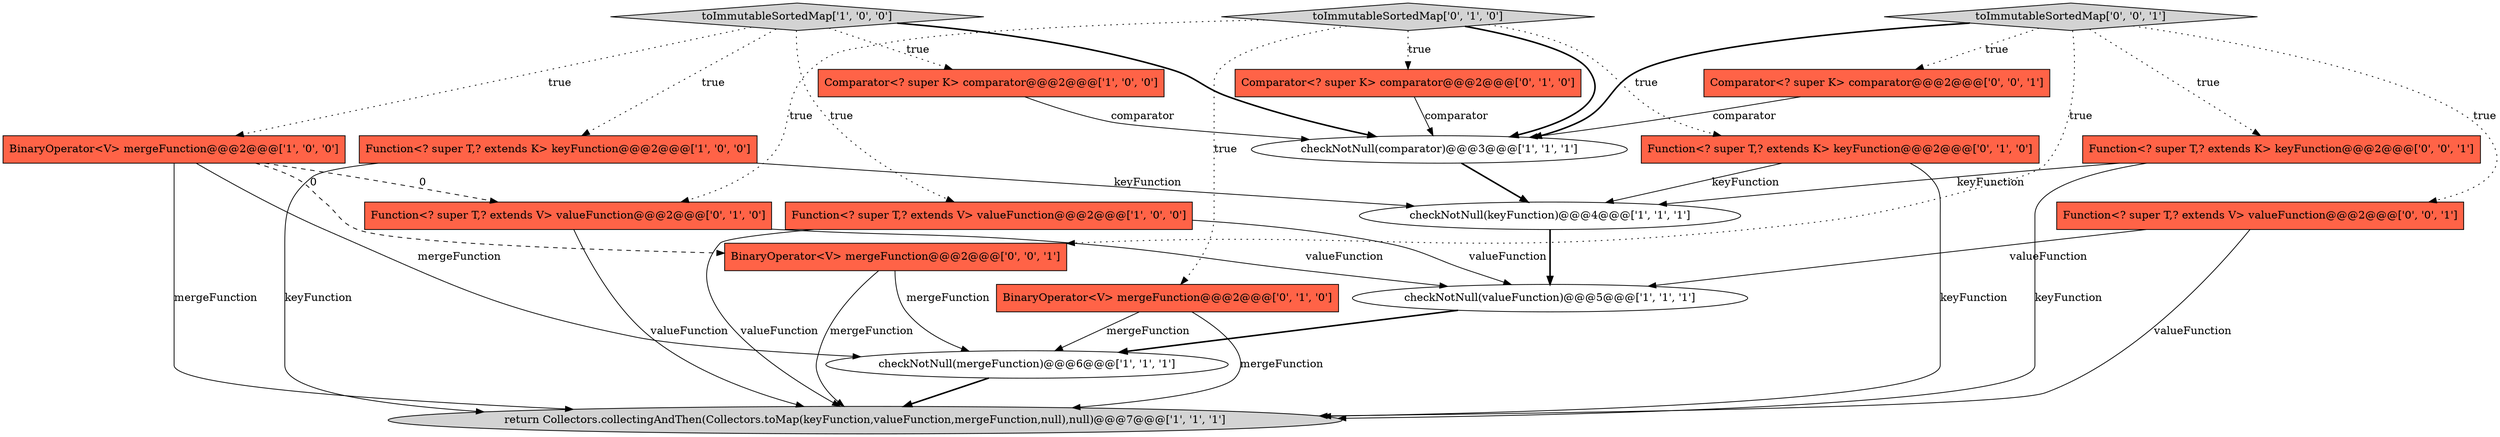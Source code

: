 digraph {
10 [style = filled, label = "Comparator<? super K> comparator@@@2@@@['0', '1', '0']", fillcolor = tomato, shape = box image = "AAA0AAABBB2BBB"];
6 [style = filled, label = "Function<? super T,? extends V> valueFunction@@@2@@@['1', '0', '0']", fillcolor = tomato, shape = box image = "AAA0AAABBB1BBB"];
2 [style = filled, label = "Function<? super T,? extends K> keyFunction@@@2@@@['1', '0', '0']", fillcolor = tomato, shape = box image = "AAA0AAABBB1BBB"];
17 [style = filled, label = "Function<? super T,? extends V> valueFunction@@@2@@@['0', '0', '1']", fillcolor = tomato, shape = box image = "AAA0AAABBB3BBB"];
7 [style = filled, label = "BinaryOperator<V> mergeFunction@@@2@@@['1', '0', '0']", fillcolor = tomato, shape = box image = "AAA1AAABBB1BBB"];
19 [style = filled, label = "toImmutableSortedMap['0', '0', '1']", fillcolor = lightgray, shape = diamond image = "AAA0AAABBB3BBB"];
3 [style = filled, label = "checkNotNull(mergeFunction)@@@6@@@['1', '1', '1']", fillcolor = white, shape = ellipse image = "AAA0AAABBB1BBB"];
13 [style = filled, label = "Function<? super T,? extends V> valueFunction@@@2@@@['0', '1', '0']", fillcolor = tomato, shape = box image = "AAA1AAABBB2BBB"];
16 [style = filled, label = "Function<? super T,? extends K> keyFunction@@@2@@@['0', '0', '1']", fillcolor = tomato, shape = box image = "AAA0AAABBB3BBB"];
14 [style = filled, label = "toImmutableSortedMap['0', '1', '0']", fillcolor = lightgray, shape = diamond image = "AAA0AAABBB2BBB"];
9 [style = filled, label = "checkNotNull(valueFunction)@@@5@@@['1', '1', '1']", fillcolor = white, shape = ellipse image = "AAA0AAABBB1BBB"];
15 [style = filled, label = "Comparator<? super K> comparator@@@2@@@['0', '0', '1']", fillcolor = tomato, shape = box image = "AAA0AAABBB3BBB"];
12 [style = filled, label = "Function<? super T,? extends K> keyFunction@@@2@@@['0', '1', '0']", fillcolor = tomato, shape = box image = "AAA0AAABBB2BBB"];
8 [style = filled, label = "toImmutableSortedMap['1', '0', '0']", fillcolor = lightgray, shape = diamond image = "AAA0AAABBB1BBB"];
11 [style = filled, label = "BinaryOperator<V> mergeFunction@@@2@@@['0', '1', '0']", fillcolor = tomato, shape = box image = "AAA0AAABBB2BBB"];
5 [style = filled, label = "return Collectors.collectingAndThen(Collectors.toMap(keyFunction,valueFunction,mergeFunction,null),null)@@@7@@@['1', '1', '1']", fillcolor = lightgray, shape = ellipse image = "AAA0AAABBB1BBB"];
18 [style = filled, label = "BinaryOperator<V> mergeFunction@@@2@@@['0', '0', '1']", fillcolor = tomato, shape = box image = "AAA0AAABBB3BBB"];
1 [style = filled, label = "Comparator<? super K> comparator@@@2@@@['1', '0', '0']", fillcolor = tomato, shape = box image = "AAA0AAABBB1BBB"];
4 [style = filled, label = "checkNotNull(comparator)@@@3@@@['1', '1', '1']", fillcolor = white, shape = ellipse image = "AAA0AAABBB1BBB"];
0 [style = filled, label = "checkNotNull(keyFunction)@@@4@@@['1', '1', '1']", fillcolor = white, shape = ellipse image = "AAA0AAABBB1BBB"];
0->9 [style = bold, label=""];
17->5 [style = solid, label="valueFunction"];
7->18 [style = dashed, label="0"];
14->12 [style = dotted, label="true"];
2->5 [style = solid, label="keyFunction"];
16->5 [style = solid, label="keyFunction"];
19->17 [style = dotted, label="true"];
6->9 [style = solid, label="valueFunction"];
2->0 [style = solid, label="keyFunction"];
8->2 [style = dotted, label="true"];
19->18 [style = dotted, label="true"];
8->7 [style = dotted, label="true"];
13->5 [style = solid, label="valueFunction"];
6->5 [style = solid, label="valueFunction"];
1->4 [style = solid, label="comparator"];
7->5 [style = solid, label="mergeFunction"];
12->0 [style = solid, label="keyFunction"];
19->15 [style = dotted, label="true"];
14->10 [style = dotted, label="true"];
10->4 [style = solid, label="comparator"];
14->13 [style = dotted, label="true"];
17->9 [style = solid, label="valueFunction"];
4->0 [style = bold, label=""];
12->5 [style = solid, label="keyFunction"];
8->1 [style = dotted, label="true"];
3->5 [style = bold, label=""];
11->5 [style = solid, label="mergeFunction"];
16->0 [style = solid, label="keyFunction"];
8->6 [style = dotted, label="true"];
19->16 [style = dotted, label="true"];
7->13 [style = dashed, label="0"];
9->3 [style = bold, label=""];
14->11 [style = dotted, label="true"];
11->3 [style = solid, label="mergeFunction"];
19->4 [style = bold, label=""];
13->9 [style = solid, label="valueFunction"];
8->4 [style = bold, label=""];
7->3 [style = solid, label="mergeFunction"];
18->5 [style = solid, label="mergeFunction"];
18->3 [style = solid, label="mergeFunction"];
15->4 [style = solid, label="comparator"];
14->4 [style = bold, label=""];
}
